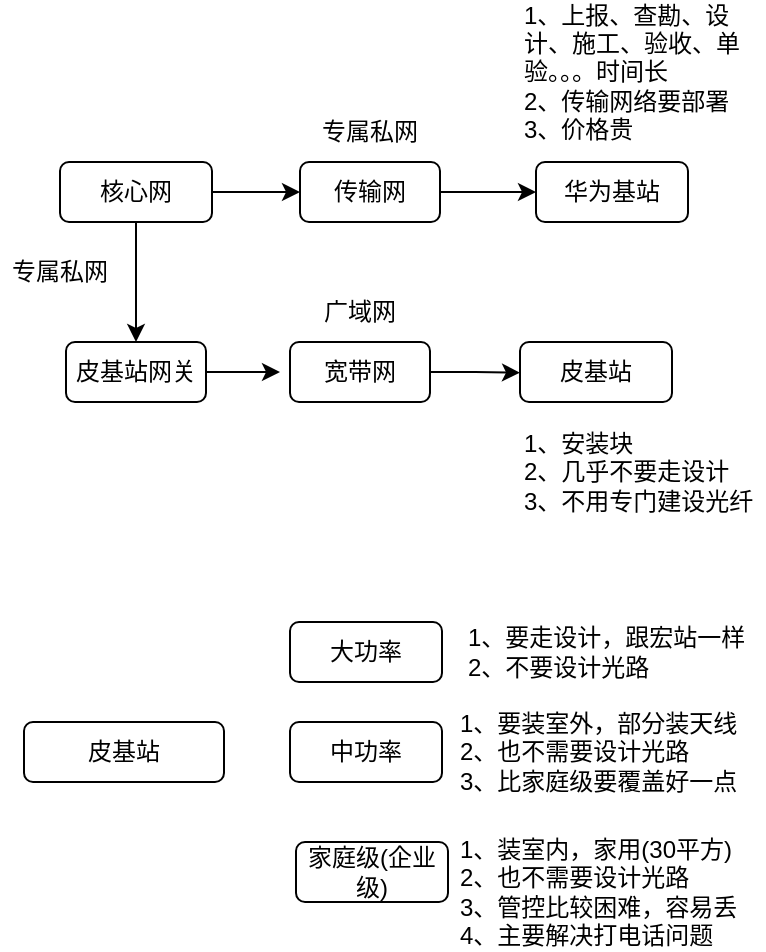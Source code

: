 <mxfile version="21.7.0" type="github">
  <diagram name="第 1 页" id="sEmoTQUcqIiDPRTo47MQ">
    <mxGraphModel dx="995" dy="628" grid="1" gridSize="10" guides="1" tooltips="1" connect="1" arrows="1" fold="1" page="1" pageScale="1" pageWidth="827" pageHeight="1169" math="0" shadow="0">
      <root>
        <mxCell id="0" />
        <mxCell id="1" parent="0" />
        <mxCell id="Y9SR4yTdfBdHoWT3PT7x-5" style="edgeStyle=orthogonalEdgeStyle;rounded=0;orthogonalLoop=1;jettySize=auto;html=1;entryX=0;entryY=0.5;entryDx=0;entryDy=0;" edge="1" parent="1" source="Y9SR4yTdfBdHoWT3PT7x-1" target="Y9SR4yTdfBdHoWT3PT7x-3">
          <mxGeometry relative="1" as="geometry" />
        </mxCell>
        <mxCell id="Y9SR4yTdfBdHoWT3PT7x-1" value="传输网" style="rounded=1;whiteSpace=wrap;html=1;" vertex="1" parent="1">
          <mxGeometry x="220" y="330" width="70" height="30" as="geometry" />
        </mxCell>
        <mxCell id="Y9SR4yTdfBdHoWT3PT7x-4" style="edgeStyle=orthogonalEdgeStyle;rounded=0;orthogonalLoop=1;jettySize=auto;html=1;entryX=0;entryY=0.5;entryDx=0;entryDy=0;" edge="1" parent="1" source="Y9SR4yTdfBdHoWT3PT7x-2" target="Y9SR4yTdfBdHoWT3PT7x-1">
          <mxGeometry relative="1" as="geometry" />
        </mxCell>
        <mxCell id="Y9SR4yTdfBdHoWT3PT7x-11" style="edgeStyle=orthogonalEdgeStyle;rounded=0;orthogonalLoop=1;jettySize=auto;html=1;exitX=0.5;exitY=1;exitDx=0;exitDy=0;" edge="1" parent="1" source="Y9SR4yTdfBdHoWT3PT7x-2" target="Y9SR4yTdfBdHoWT3PT7x-9">
          <mxGeometry relative="1" as="geometry" />
        </mxCell>
        <mxCell id="Y9SR4yTdfBdHoWT3PT7x-2" value="核心网" style="rounded=1;whiteSpace=wrap;html=1;" vertex="1" parent="1">
          <mxGeometry x="100" y="330" width="76" height="30" as="geometry" />
        </mxCell>
        <mxCell id="Y9SR4yTdfBdHoWT3PT7x-3" value="华为基站" style="rounded=1;whiteSpace=wrap;html=1;" vertex="1" parent="1">
          <mxGeometry x="338" y="330" width="76" height="30" as="geometry" />
        </mxCell>
        <mxCell id="Y9SR4yTdfBdHoWT3PT7x-6" value="专属私网" style="text;strokeColor=none;align=center;fillColor=none;html=1;verticalAlign=middle;whiteSpace=wrap;rounded=0;" vertex="1" parent="1">
          <mxGeometry x="225" y="300" width="60" height="30" as="geometry" />
        </mxCell>
        <mxCell id="Y9SR4yTdfBdHoWT3PT7x-7" value="皮基站" style="rounded=1;whiteSpace=wrap;html=1;" vertex="1" parent="1">
          <mxGeometry x="330" y="420" width="76" height="30" as="geometry" />
        </mxCell>
        <mxCell id="Y9SR4yTdfBdHoWT3PT7x-13" style="edgeStyle=orthogonalEdgeStyle;rounded=0;orthogonalLoop=1;jettySize=auto;html=1;" edge="1" parent="1" source="Y9SR4yTdfBdHoWT3PT7x-9">
          <mxGeometry relative="1" as="geometry">
            <mxPoint x="210.0" y="435" as="targetPoint" />
          </mxGeometry>
        </mxCell>
        <mxCell id="Y9SR4yTdfBdHoWT3PT7x-9" value="皮基站网关" style="rounded=1;whiteSpace=wrap;html=1;" vertex="1" parent="1">
          <mxGeometry x="103" y="420" width="70" height="30" as="geometry" />
        </mxCell>
        <mxCell id="Y9SR4yTdfBdHoWT3PT7x-14" style="edgeStyle=orthogonalEdgeStyle;rounded=0;orthogonalLoop=1;jettySize=auto;html=1;exitX=1;exitY=0.5;exitDx=0;exitDy=0;" edge="1" parent="1" source="Y9SR4yTdfBdHoWT3PT7x-12">
          <mxGeometry relative="1" as="geometry">
            <mxPoint x="330.0" y="435.333" as="targetPoint" />
          </mxGeometry>
        </mxCell>
        <mxCell id="Y9SR4yTdfBdHoWT3PT7x-12" value="宽带网" style="rounded=1;whiteSpace=wrap;html=1;" vertex="1" parent="1">
          <mxGeometry x="215" y="420" width="70" height="30" as="geometry" />
        </mxCell>
        <mxCell id="Y9SR4yTdfBdHoWT3PT7x-15" value="1、安装块&lt;br&gt;2、几乎不要走设计&lt;br&gt;3、不用专门建设光纤" style="text;strokeColor=none;align=left;fillColor=none;html=1;verticalAlign=middle;whiteSpace=wrap;rounded=0;" vertex="1" parent="1">
          <mxGeometry x="330" y="460" width="122" height="50" as="geometry" />
        </mxCell>
        <mxCell id="Y9SR4yTdfBdHoWT3PT7x-16" value="专属私网" style="text;strokeColor=none;align=center;fillColor=none;html=1;verticalAlign=middle;whiteSpace=wrap;rounded=0;" vertex="1" parent="1">
          <mxGeometry x="70" y="370" width="60" height="30" as="geometry" />
        </mxCell>
        <mxCell id="Y9SR4yTdfBdHoWT3PT7x-18" value="1、上报、查勘、设计、施工、验收、单验。。。时间长&lt;br&gt;2、传输网络要部署&lt;br&gt;3、价格贵" style="text;strokeColor=none;align=left;fillColor=none;html=1;verticalAlign=middle;whiteSpace=wrap;rounded=0;" vertex="1" parent="1">
          <mxGeometry x="330" y="270" width="122" height="30" as="geometry" />
        </mxCell>
        <mxCell id="Y9SR4yTdfBdHoWT3PT7x-19" value="广域网" style="text;strokeColor=none;align=center;fillColor=none;html=1;verticalAlign=middle;whiteSpace=wrap;rounded=0;" vertex="1" parent="1">
          <mxGeometry x="220" y="390" width="60" height="30" as="geometry" />
        </mxCell>
        <mxCell id="Y9SR4yTdfBdHoWT3PT7x-20" value="皮基站" style="rounded=1;whiteSpace=wrap;html=1;" vertex="1" parent="1">
          <mxGeometry x="82" y="610" width="100" height="30" as="geometry" />
        </mxCell>
        <mxCell id="Y9SR4yTdfBdHoWT3PT7x-21" value="大功率" style="rounded=1;whiteSpace=wrap;html=1;" vertex="1" parent="1">
          <mxGeometry x="215" y="560" width="76" height="30" as="geometry" />
        </mxCell>
        <mxCell id="Y9SR4yTdfBdHoWT3PT7x-22" value="中功率" style="rounded=1;whiteSpace=wrap;html=1;" vertex="1" parent="1">
          <mxGeometry x="215" y="610" width="76" height="30" as="geometry" />
        </mxCell>
        <mxCell id="Y9SR4yTdfBdHoWT3PT7x-23" value="家庭级(企业级)" style="rounded=1;whiteSpace=wrap;html=1;" vertex="1" parent="1">
          <mxGeometry x="218" y="670" width="76" height="30" as="geometry" />
        </mxCell>
        <mxCell id="Y9SR4yTdfBdHoWT3PT7x-24" value="1、要走设计，跟宏站一样&lt;br&gt;2、不要设计光路" style="text;strokeColor=none;align=left;fillColor=none;html=1;verticalAlign=middle;whiteSpace=wrap;rounded=0;" vertex="1" parent="1">
          <mxGeometry x="302" y="550" width="150" height="50" as="geometry" />
        </mxCell>
        <mxCell id="Y9SR4yTdfBdHoWT3PT7x-25" value="1、要装室外，部分装天线&lt;br&gt;2、也不需要设计光路&lt;br&gt;3、比家庭级要覆盖好一点" style="text;strokeColor=none;align=left;fillColor=none;html=1;verticalAlign=middle;whiteSpace=wrap;rounded=0;" vertex="1" parent="1">
          <mxGeometry x="298" y="600" width="150" height="50" as="geometry" />
        </mxCell>
        <mxCell id="Y9SR4yTdfBdHoWT3PT7x-26" value="1、装室内，家用(30平方)&lt;br&gt;2、也不需要设计光路&lt;br&gt;3、管控比较困难，容易丢&lt;br&gt;4、主要解决打电话问题" style="text;strokeColor=none;align=left;fillColor=none;html=1;verticalAlign=middle;whiteSpace=wrap;rounded=0;" vertex="1" parent="1">
          <mxGeometry x="298" y="670" width="150" height="50" as="geometry" />
        </mxCell>
      </root>
    </mxGraphModel>
  </diagram>
</mxfile>
